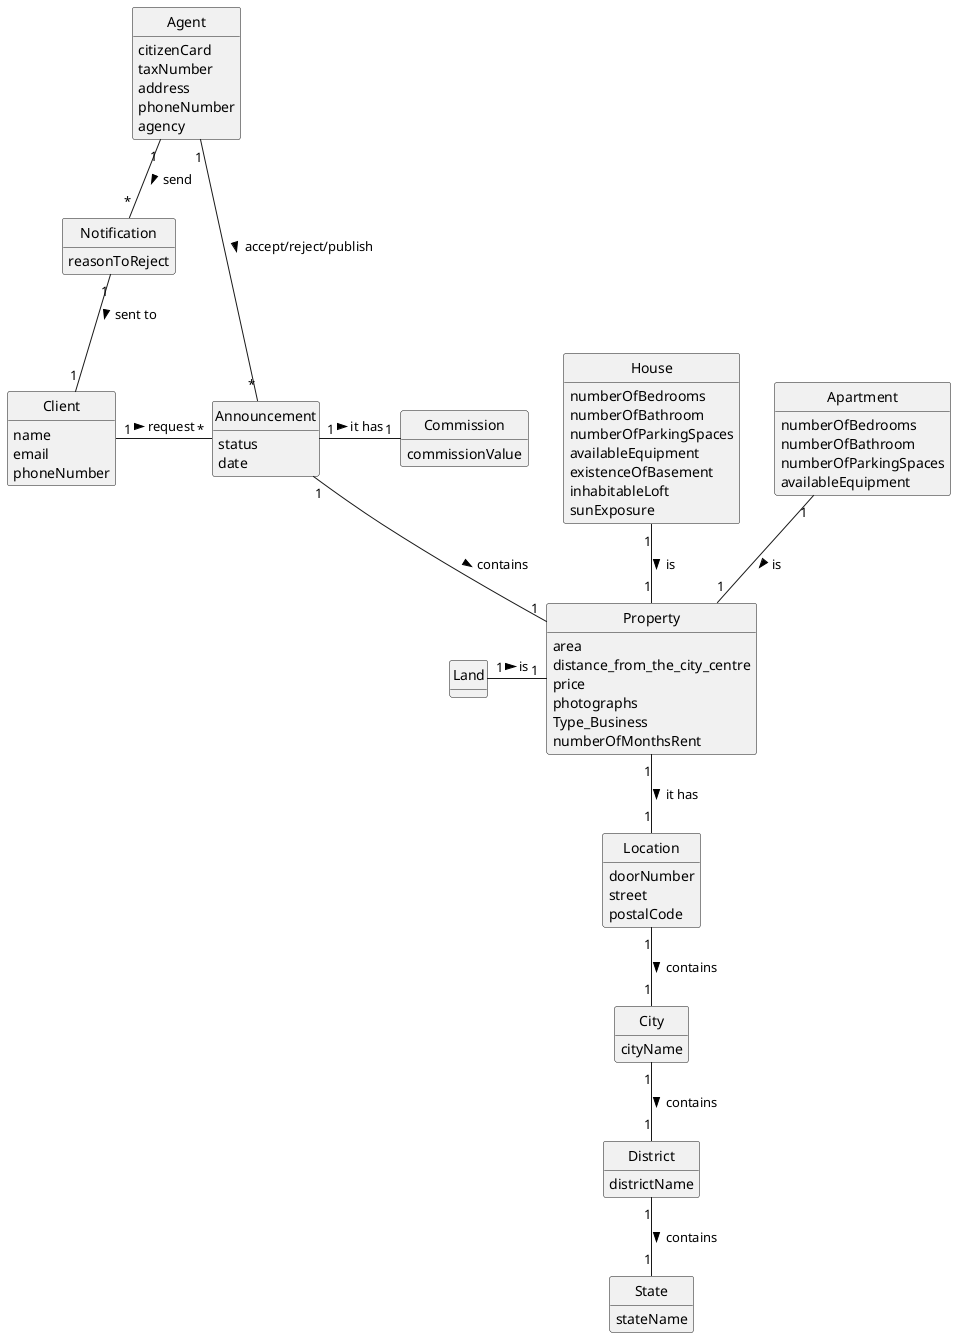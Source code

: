 @startuml
skinparam monochrome true
skinparam packageStyle rectangle
skinparam shadowing false

'left to right direction

skinparam classAttributeIconSize 0

hide circle
hide methods

class Agent {
    citizenCard
    taxNumber
    address
    phoneNumber
    agency
}



class Announcement {
    status
    date
}
class Client {
    name
    email
    phoneNumber

}


class House {
     numberOfBedrooms
     numberOfBathroom
     numberOfParkingSpaces
     availableEquipment
     existenceOfBasement
     inhabitableLoft
     sunExposure
}

class Apartment {
     numberOfBedrooms
     numberOfBathroom
     numberOfParkingSpaces
     availableEquipment

}
class Land {

}

class Commission {
    commissionValue
}

class Property {
     area
     distance_from_the_city_centre
     price
     photographs
     Type_Business
     numberOfMonthsRent

}

class Location{
     doorNumber
     street
     postalCode
}
class City{
    cityName
}

class District{
    districtName
}
class State{
    stateName
}

class Notification{
    reasonToReject
}




Announcement "1" -- "1" Property: contains >
Agent "1" -- "*" Announcement: accept/reject/publish >
Client "1" - "*" Announcement: request >
House "1" --"1" Property: is >
Apartment"1" -- "1" Property: is >
Land"1" - "1" Property: is >
Announcement"1" - "1" Commission: it has >
Property "1" -- "1" Location: it has >
Location "1" -- "1" City: contains >
City "1" -- "1" District: contains >
District "1" -- "1" State: contains >
Notification "1" -- "1" Client: sent to >
Agent "1" -- "*" Notification : send >





@enduml